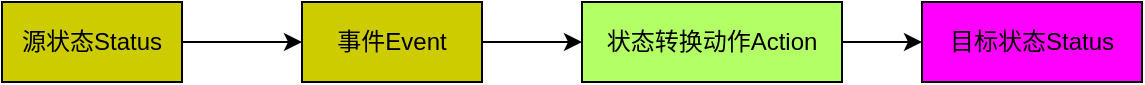 <mxfile version="17.4.5" type="github">
  <diagram id="ZCOoS9S-Dj7iNzDyLrGs" name="Page-1">
    <mxGraphModel dx="692" dy="428" grid="1" gridSize="10" guides="1" tooltips="1" connect="1" arrows="1" fold="1" page="1" pageScale="1" pageWidth="827" pageHeight="1169" math="0" shadow="0">
      <root>
        <mxCell id="0" />
        <mxCell id="1" parent="0" />
        <mxCell id="66pZnOeQqBtX9ZIrgSTL-7" value="" style="edgeStyle=orthogonalEdgeStyle;rounded=0;orthogonalLoop=1;jettySize=auto;html=1;" edge="1" parent="1" source="66pZnOeQqBtX9ZIrgSTL-1" target="66pZnOeQqBtX9ZIrgSTL-4">
          <mxGeometry relative="1" as="geometry" />
        </mxCell>
        <mxCell id="66pZnOeQqBtX9ZIrgSTL-1" value="源状态Status" style="rounded=0;whiteSpace=wrap;html=1;fillColor=#CCCC00;" vertex="1" parent="1">
          <mxGeometry x="10" y="330" width="90" height="40" as="geometry" />
        </mxCell>
        <mxCell id="66pZnOeQqBtX9ZIrgSTL-8" value="" style="edgeStyle=orthogonalEdgeStyle;rounded=0;orthogonalLoop=1;jettySize=auto;html=1;" edge="1" parent="1" source="66pZnOeQqBtX9ZIrgSTL-4" target="66pZnOeQqBtX9ZIrgSTL-6">
          <mxGeometry relative="1" as="geometry" />
        </mxCell>
        <mxCell id="66pZnOeQqBtX9ZIrgSTL-4" value="事件Event" style="rounded=0;whiteSpace=wrap;html=1;fillColor=#CCCC00;" vertex="1" parent="1">
          <mxGeometry x="160" y="330" width="90" height="40" as="geometry" />
        </mxCell>
        <mxCell id="66pZnOeQqBtX9ZIrgSTL-5" value="目标状态Status" style="rounded=0;whiteSpace=wrap;html=1;fillColor=#FF00FF;" vertex="1" parent="1">
          <mxGeometry x="470" y="330" width="110" height="40" as="geometry" />
        </mxCell>
        <mxCell id="66pZnOeQqBtX9ZIrgSTL-9" value="" style="edgeStyle=orthogonalEdgeStyle;rounded=0;orthogonalLoop=1;jettySize=auto;html=1;" edge="1" parent="1" source="66pZnOeQqBtX9ZIrgSTL-6" target="66pZnOeQqBtX9ZIrgSTL-5">
          <mxGeometry relative="1" as="geometry" />
        </mxCell>
        <mxCell id="66pZnOeQqBtX9ZIrgSTL-6" value="状态转换动作Action" style="rounded=0;whiteSpace=wrap;html=1;fillColor=#B3FF66;" vertex="1" parent="1">
          <mxGeometry x="300" y="330" width="130" height="40" as="geometry" />
        </mxCell>
      </root>
    </mxGraphModel>
  </diagram>
</mxfile>

